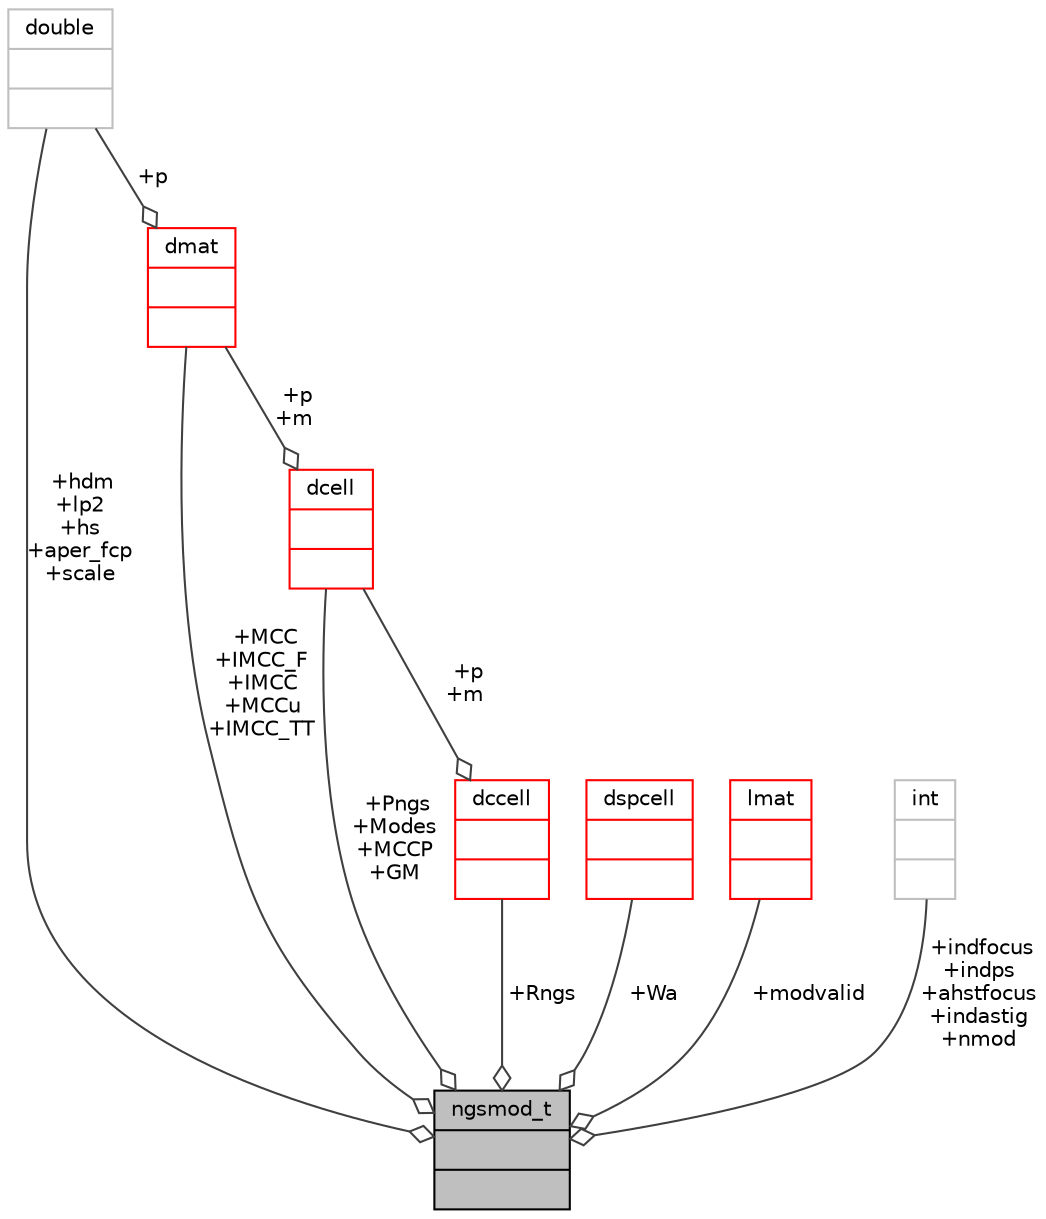 digraph "ngsmod_t"
{
 // INTERACTIVE_SVG=YES
  bgcolor="transparent";
  edge [fontname="Helvetica",fontsize="10",labelfontname="Helvetica",labelfontsize="10"];
  node [fontname="Helvetica",fontsize="10",shape=record];
  Node117 [label="{ngsmod_t\n||}",height=0.2,width=0.4,color="black", fillcolor="grey75", style="filled", fontcolor="black"];
  Node118 -> Node117 [color="grey25",fontsize="10",style="solid",label=" +Pngs\n+Modes\n+MCCP\n+GM" ,arrowhead="odiamond",fontname="Helvetica"];
  Node118 [label="{dcell\n||}",height=0.2,width=0.4,color="red",URL="$type_8h.html#structdcell"];
  Node126 -> Node118 [color="grey25",fontsize="10",style="solid",label=" +p\n+m" ,arrowhead="odiamond",fontname="Helvetica"];
  Node126 [label="{dmat\n||}",height=0.2,width=0.4,color="red",URL="$type_8h.html#structdmat"];
  Node129 -> Node126 [color="grey25",fontsize="10",style="solid",label=" +p" ,arrowhead="odiamond",fontname="Helvetica"];
  Node129 [label="{double\n||}",height=0.2,width=0.4,color="grey75"];
  Node132 -> Node117 [color="grey25",fontsize="10",style="solid",label=" +Wa" ,arrowhead="odiamond",fontname="Helvetica"];
  Node132 [label="{dspcell\n||}",height=0.2,width=0.4,color="red",URL="$type_8h.html#structdspcell"];
  Node134 -> Node117 [color="grey25",fontsize="10",style="solid",label=" +Rngs" ,arrowhead="odiamond",fontname="Helvetica"];
  Node134 [label="{dccell\n||}",height=0.2,width=0.4,color="red",URL="$type_8h.html#structdccell"];
  Node118 -> Node134 [color="grey25",fontsize="10",style="solid",label=" +p\n+m" ,arrowhead="odiamond",fontname="Helvetica"];
  Node129 -> Node117 [color="grey25",fontsize="10",style="solid",label=" +hdm\n+lp2\n+hs\n+aper_fcp\n+scale" ,arrowhead="odiamond",fontname="Helvetica"];
  Node135 -> Node117 [color="grey25",fontsize="10",style="solid",label=" +modvalid" ,arrowhead="odiamond",fontname="Helvetica"];
  Node135 [label="{lmat\n||}",height=0.2,width=0.4,color="red",URL="$type_8h.html#structlmat"];
  Node121 -> Node117 [color="grey25",fontsize="10",style="solid",label=" +indfocus\n+indps\n+ahstfocus\n+indastig\n+nmod" ,arrowhead="odiamond",fontname="Helvetica"];
  Node121 [label="{int\n||}",height=0.2,width=0.4,color="grey75"];
  Node126 -> Node117 [color="grey25",fontsize="10",style="solid",label=" +MCC\n+IMCC_F\n+IMCC\n+MCCu\n+IMCC_TT" ,arrowhead="odiamond",fontname="Helvetica"];
}
